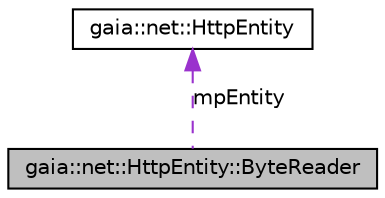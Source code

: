 digraph G
{
  edge [fontname="Helvetica",fontsize="10",labelfontname="Helvetica",labelfontsize="10"];
  node [fontname="Helvetica",fontsize="10",shape=record];
  Node1 [label="gaia::net::HttpEntity::ByteReader",height=0.2,width=0.4,color="black", fillcolor="grey75", style="filled" fontcolor="black"];
  Node2 -> Node1 [dir=back,color="darkorchid3",fontsize="10",style="dashed",label="mpEntity",fontname="Helvetica"];
  Node2 [label="gaia::net::HttpEntity",height=0.2,width=0.4,color="black", fillcolor="white", style="filled",URL="$d3/d5f/classgaia_1_1net_1_1_http_entity.html",tooltip="An entity represent data that will be put in content field during request."];
}
